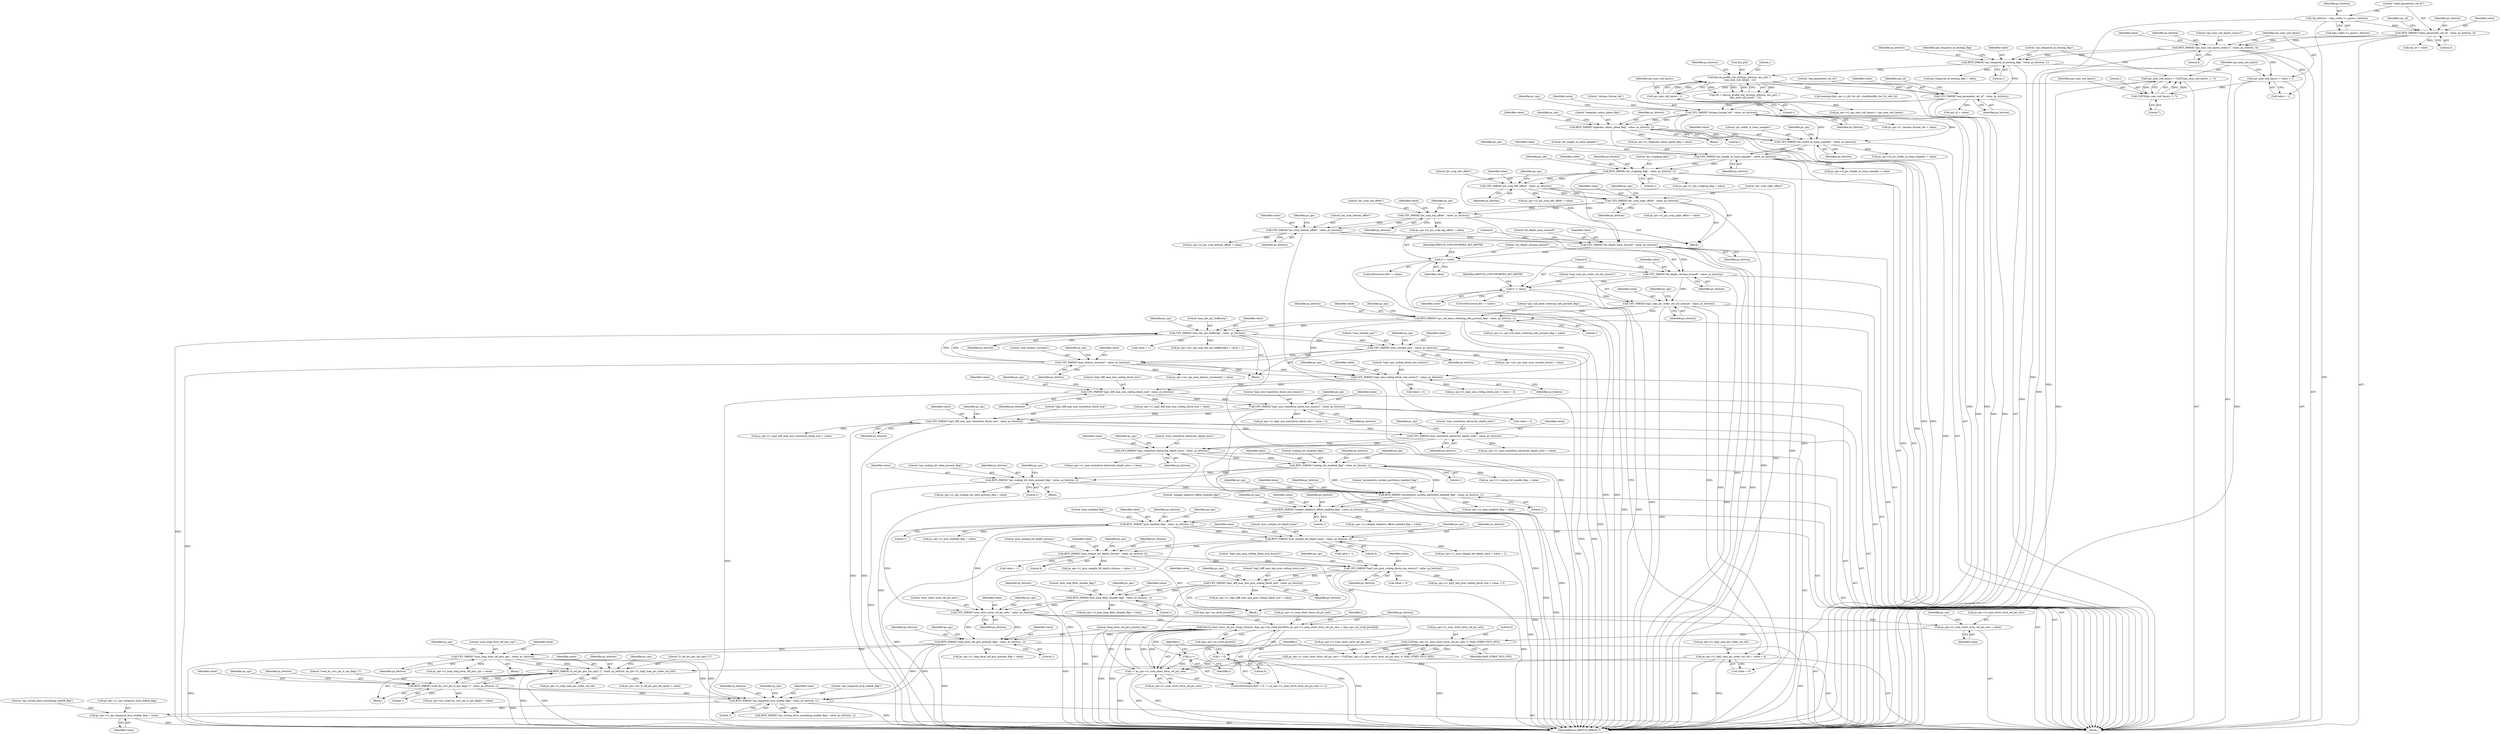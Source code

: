 digraph "0_Android_1ab5ce7e42feccd49e49752e6f58f9097ac5d254@pointer" {
"1000982" [label="(Call,ps_sps->i1_sps_temporal_mvp_enable_flag = value)"];
"1000977" [label="(Call,BITS_PARSE(\"sps_temporal_mvp_enable_flag\", value, ps_bitstrm, 1))"];
"1000930" [label="(Call,UEV_PARSE(\"num_long_term_ref_pics_sps\", value, ps_bitstrm))"];
"1000915" [label="(Call,BITS_PARSE(\"long_term_ref_pics_present_flag\", value, ps_bitstrm, 1))"];
"1000867" [label="(Call,UEV_PARSE(\"num_short_term_ref_pic_sets\", value, ps_bitstrm))"];
"1000857" [label="(Call,BITS_PARSE(\"pcm_loop_filter_disable_flag\", value, ps_bitstrm, 1))"];
"1000848" [label="(Call,UEV_PARSE(\"log2_diff_max_min_pcm_coding_block_size\", value, ps_bitstrm))"];
"1000837" [label="(Call,UEV_PARSE(\"log2_min_pcm_coding_block_size_minus3\", value, ps_bitstrm))"];
"1000825" [label="(Call,BITS_PARSE(\"pcm_sample_bit_depth_chroma\", value, ps_bitstrm, 4))"];
"1000813" [label="(Call,BITS_PARSE(\"pcm_sample_bit_depth_luma\", value, ps_bitstrm, 4))"];
"1000798" [label="(Call,BITS_PARSE(\"pcm_enabled_flag\", value, ps_bitstrm, 1))"];
"1000788" [label="(Call,BITS_PARSE(\"sample_adaptive_offset_enabled_flag\", value, ps_bitstrm, 1))"];
"1000778" [label="(Call,BITS_PARSE(\"asymmetric_motion_partitions_enabled_flag\", value, ps_bitstrm, 1))"];
"1000753" [label="(Call,BITS_PARSE(\"sps_scaling_list_data_present_flag\", value, ps_bitstrm, 1))"];
"1000734" [label="(Call,BITS_PARSE(\"scaling_list_enabled_flag\", value, ps_bitstrm, 1))"];
"1000725" [label="(Call,UEV_PARSE(\"max_transform_hierarchy_depth_intra\", value, ps_bitstrm))"];
"1000716" [label="(Call,UEV_PARSE(\"max_transform_hierarchy_depth_inter\", value, ps_bitstrm))"];
"1000634" [label="(Call,UEV_PARSE(\"log2_diff_max_min_transform_block_size\", value, ps_bitstrm))"];
"1000623" [label="(Call,UEV_PARSE(\"log2_min_transform_block_size_minus2\", value, ps_bitstrm))"];
"1000614" [label="(Call,UEV_PARSE(\"log2_diff_max_min_coding_block_size\", value, ps_bitstrm))"];
"1000603" [label="(Call,UEV_PARSE(\"log2_min_coding_block_size_minus3\", value, ps_bitstrm))"];
"1000511" [label="(Call,BITS_PARSE(\"sps_sub_layer_ordering_info_present_flag\", value, ps_bitstrm, 1))"];
"1000500" [label="(Call,UEV_PARSE(\"log2_max_pic_order_cnt_lsb_minus4\", value, ps_bitstrm))"];
"1000495" [label="(Call,0 != value)"];
"1000490" [label="(Call,UEV_PARSE(\"bit_depth_chroma_minus8\", value, ps_bitstrm))"];
"1000485" [label="(Call,0 != value)"];
"1000480" [label="(Call,UEV_PARSE(\"bit_depth_luma_minus8\", value, ps_bitstrm))"];
"1000449" [label="(Call,UEV_PARSE(\"pic_crop_bottom_offset\", value, ps_bitstrm))"];
"1000440" [label="(Call,UEV_PARSE(\"pic_crop_top_offset\", value, ps_bitstrm))"];
"1000431" [label="(Call,UEV_PARSE(\"pic_crop_right_offset\", value, ps_bitstrm))"];
"1000422" [label="(Call,UEV_PARSE(\"pic_crop_left_offset\", value, ps_bitstrm))"];
"1000407" [label="(Call,BITS_PARSE(\"pic_cropping_flag\", value, ps_bitstrm, 1))"];
"1000313" [label="(Call,UEV_PARSE(\"pic_height_in_luma_samples\", value, ps_bitstrm))"];
"1000304" [label="(Call,UEV_PARSE(\"pic_width_in_luma_samples\", value, ps_bitstrm))"];
"1000287" [label="(Call,BITS_PARSE(\"separate_colour_plane_flag\", value, ps_bitstrm, 1))"];
"1000253" [label="(Call,UEV_PARSE(\"chroma_format_idc\", value, ps_bitstrm))"];
"1000182" [label="(Call,UEV_PARSE(\"seq_parameter_set_id\", value, ps_bitstrm))"];
"1000164" [label="(Call,BITS_PARSE(\"sps_temporal_id_nesting_flag\", value, ps_bitstrm, 1))"];
"1000148" [label="(Call,BITS_PARSE(\"sps_max_sub_layers_minus1\", value, ps_bitstrm, 3))"];
"1000132" [label="(Call,BITS_PARSE(\"video_parameter_set_id\", value, ps_bitstrm, 4))"];
"1000124" [label="(Call,*ps_bitstrm = &ps_codec->s_parse.s_bitstrm)"];
"1000174" [label="(Call,ihevcd_profile_tier_level(ps_bitstrm, &(s_ptl), 1,\n (sps_max_sub_layers - 1)))"];
"1000179" [label="(Call,sps_max_sub_layers - 1)"];
"1000158" [label="(Call,sps_max_sub_layers = CLIP3(sps_max_sub_layers, 1, 7))"];
"1000160" [label="(Call,CLIP3(sps_max_sub_layers, 1, 7))"];
"1000153" [label="(Call,sps_max_sub_layers = value + 1)"];
"1000592" [label="(Call,UEV_PARSE(\"max_latency_increase\", value, ps_bitstrm))"];
"1000566" [label="(Call,UEV_PARSE(\"num_reorder_pics\", value, ps_bitstrm))"];
"1000542" [label="(Call,UEV_PARSE(\"max_dec_pic_buffering\", value, ps_bitstrm))"];
"1000897" [label="(Call,ihevcd_short_term_ref_pic_set(ps_bitstrm, &ps_sps->as_stref_picset[0], ps_sps->i1_num_short_term_ref_pic_sets, i, &ps_sps->as_stref_picset[i]))"];
"1000890" [label="(Call,i < ps_sps->i1_num_short_term_ref_pic_sets)"];
"1000887" [label="(Call,i = 0)"];
"1000895" [label="(Call,i++)"];
"1000876" [label="(Call,ps_sps->i1_num_short_term_ref_pic_sets = CLIP3(ps_sps->i1_num_short_term_ref_pic_sets, 0, MAX_STREF_PICS_SPS))"];
"1000880" [label="(Call,CLIP3(ps_sps->i1_num_short_term_ref_pic_sets, 0, MAX_STREF_PICS_SPS))"];
"1000871" [label="(Call,ps_sps->i1_num_short_term_ref_pic_sets = value)"];
"1000965" [label="(Call,BITS_PARSE(\"used_by_curr_pic_lt_sps_flag[ i ]\", value, ps_bitstrm, 1))"];
"1000951" [label="(Call,BITS_PARSE(\"lt_ref_pic_poc_lsb_sps[ i ]\", value, ps_bitstrm, ps_sps->i1_log2_max_pic_order_cnt_lsb))"];
"1000504" [label="(Call,ps_sps->i1_log2_max_pic_order_cnt_lsb = value + 4)"];
"1000716" [label="(Call,UEV_PARSE(\"max_transform_hierarchy_depth_inter\", value, ps_bitstrm))"];
"1000792" [label="(Literal,1)"];
"1000614" [label="(Call,UEV_PARSE(\"log2_diff_max_min_coding_block_size\", value, ps_bitstrm))"];
"1000609" [label="(Identifier,ps_sps)"];
"1000982" [label="(Call,ps_sps->i1_sps_temporal_mvp_enable_flag = value)"];
"1000135" [label="(Identifier,ps_bitstrm)"];
"1000502" [label="(Identifier,value)"];
"1000449" [label="(Call,UEV_PARSE(\"pic_crop_bottom_offset\", value, ps_bitstrm))"];
"1000453" [label="(Call,ps_sps->i2_pic_crop_bottom_offset = value)"];
"1000259" [label="(Identifier,ps_sps)"];
"1000838" [label="(Literal,\"log2_min_pcm_coding_block_size_minus3\")"];
"1000988" [label="(Literal,\"sps_strong_intra_smoothing_enable_flag\")"];
"1000441" [label="(Literal,\"pic_crop_top_offset\")"];
"1000877" [label="(Call,ps_sps->i1_num_short_term_ref_pic_sets)"];
"1000815" [label="(Identifier,value)"];
"1000158" [label="(Call,sps_max_sub_layers = CLIP3(sps_max_sub_layers, 1, 7))"];
"1000986" [label="(Identifier,value)"];
"1000125" [label="(Identifier,ps_bitstrm)"];
"1000183" [label="(Literal,\"seq_parameter_set_id\")"];
"1000485" [label="(Call,0 != value)"];
"1000443" [label="(Identifier,ps_bitstrm)"];
"1000918" [label="(Identifier,ps_bitstrm)"];
"1000799" [label="(Literal,\"pcm_enabled_flag\")"];
"1000719" [label="(Identifier,ps_bitstrm)"];
"1000451" [label="(Identifier,value)"];
"1000255" [label="(Identifier,value)"];
"1000491" [label="(Literal,\"bit_depth_chroma_minus8\")"];
"1000908" [label="(Identifier,i)"];
"1000617" [label="(Identifier,ps_bitstrm)"];
"1001336" [label="(MethodReturn,IHEVCD_ERROR_T)"];
"1000933" [label="(Identifier,ps_bitstrm)"];
"1000634" [label="(Call,UEV_PARSE(\"log2_diff_max_min_transform_block_size\", value, ps_bitstrm))"];
"1000486" [label="(Literal,0)"];
"1000720" [label="(Call,ps_sps->i1_max_transform_hierarchy_depth_inter = value)"];
"1000423" [label="(Literal,\"pic_crop_left_offset\")"];
"1000170" [label="(Identifier,sps_temporal_id_nesting_flag)"];
"1000875" [label="(Identifier,value)"];
"1000783" [label="(Call,ps_sps->i1_amp_enabled_flag = value)"];
"1000455" [label="(Identifier,ps_sps)"];
"1000905" [label="(Call,ps_sps->i1_num_short_term_ref_pic_sets)"];
"1000889" [label="(Literal,0)"];
"1000514" [label="(Identifier,ps_bitstrm)"];
"1000862" [label="(Call,ps_sps->i1_pcm_loop_filter_disable_flag = value)"];
"1000314" [label="(Literal,\"pic_height_in_luma_samples\")"];
"1000505" [label="(Call,ps_sps->i1_log2_max_pic_order_cnt_lsb)"];
"1000718" [label="(Identifier,value)"];
"1000965" [label="(Call,BITS_PARSE(\"used_by_curr_pic_lt_sps_flag[ i ]\", value, ps_bitstrm, 1))"];
"1000785" [label="(Identifier,ps_sps)"];
"1000860" [label="(Identifier,ps_bitstrm)"];
"1000780" [label="(Identifier,value)"];
"1000319" [label="(Identifier,ps_sps)"];
"1000315" [label="(Identifier,value)"];
"1000615" [label="(Literal,\"log2_diff_max_min_coding_block_size\")"];
"1000605" [label="(Identifier,value)"];
"1000480" [label="(Call,UEV_PARSE(\"bit_depth_luma_minus8\", value, ps_bitstrm))"];
"1000858" [label="(Literal,\"pcm_loop_filter_disable_flag\")"];
"1000603" [label="(Call,UEV_PARSE(\"log2_min_coding_block_size_minus3\", value, ps_bitstrm))"];
"1000756" [label="(Identifier,ps_bitstrm)"];
"1000888" [label="(Identifier,i)"];
"1000722" [label="(Identifier,ps_sps)"];
"1000788" [label="(Call,BITS_PARSE(\"sample_adaptive_offset_enabled_flag\", value, ps_bitstrm, 1))"];
"1000781" [label="(Identifier,ps_bitstrm)"];
"1000871" [label="(Call,ps_sps->i1_num_short_term_ref_pic_sets = value)"];
"1000854" [label="(Identifier,ps_sps)"];
"1000984" [label="(Identifier,ps_sps)"];
"1000172" [label="(Call,ret = ihevcd_profile_tier_level(ps_bitstrm, &(s_ptl), 1,\n (sps_max_sub_layers - 1)))"];
"1000934" [label="(Call,ps_sps->i1_num_long_term_ref_pics_sps = value)"];
"1000504" [label="(Call,ps_sps->i1_log2_max_pic_order_cnt_lsb = value + 4)"];
"1000828" [label="(Identifier,ps_bitstrm)"];
"1000244" [label="(Call,memcpy(&ps_sps->s_ptl, &s_ptl, sizeof(profile_tier_lvl_info_t)))"];
"1000826" [label="(Literal,\"pcm_sample_bit_depth_chroma\")"];
"1000795" [label="(Identifier,ps_sps)"];
"1000822" [label="(Call,value + 1)"];
"1000849" [label="(Literal,\"log2_diff_max_min_pcm_coding_block_size\")"];
"1000625" [label="(Identifier,value)"];
"1000516" [label="(Call,ps_sps->i1_sps_sub_layer_ordering_info_present_flag = value)"];
"1000830" [label="(Call,ps_sps->i1_pcm_sample_bit_depth_chroma = value + 1)"];
"1000289" [label="(Identifier,value)"];
"1000494" [label="(ControlStructure,if(0 != value))"];
"1000931" [label="(Literal,\"num_long_term_ref_pics_sps\")"];
"1000725" [label="(Call,UEV_PARSE(\"max_transform_hierarchy_depth_intra\", value, ps_bitstrm))"];
"1000126" [label="(Call,&ps_codec->s_parse.s_bitstrm)"];
"1000440" [label="(Call,UEV_PARSE(\"pic_crop_top_offset\", value, ps_bitstrm))"];
"1000898" [label="(Identifier,ps_bitstrm)"];
"1000182" [label="(Call,UEV_PARSE(\"seq_parameter_set_id\", value, ps_bitstrm))"];
"1000549" [label="(Identifier,ps_sps)"];
"1000515" [label="(Literal,1)"];
"1000489" [label="(Identifier,IHEVCD_UNSUPPORTED_BIT_DEPTH)"];
"1000961" [label="(Identifier,ps_sps)"];
"1000495" [label="(Call,0 != value)"];
"1000760" [label="(Identifier,ps_sps)"];
"1000184" [label="(Identifier,value)"];
"1000545" [label="(Identifier,ps_bitstrm)"];
"1000624" [label="(Literal,\"log2_min_transform_block_size_minus2\")"];
"1000892" [label="(Call,ps_sps->i1_num_short_term_ref_pic_sets)"];
"1000425" [label="(Identifier,ps_bitstrm)"];
"1000178" [label="(Literal,1)"];
"1000814" [label="(Literal,\"pcm_sample_bit_depth_luma\")"];
"1000629" [label="(Identifier,ps_sps)"];
"1000567" [label="(Literal,\"num_reorder_pics\")"];
"1000437" [label="(Identifier,ps_sps)"];
"1000422" [label="(Call,UEV_PARSE(\"pic_crop_left_offset\", value, ps_bitstrm))"];
"1000317" [label="(Call,ps_sps->i2_pic_height_in_luma_samples = value)"];
"1000872" [label="(Call,ps_sps->i1_num_short_term_ref_pic_sets)"];
"1000920" [label="(Call,ps_sps->i1_long_term_ref_pics_present_flag = value)"];
"1000955" [label="(Call,ps_sps->i1_log2_max_pic_order_cnt_lsb)"];
"1000187" [label="(Identifier,sps_id)"];
"1000636" [label="(Identifier,value)"];
"1000790" [label="(Identifier,value)"];
"1000604" [label="(Literal,\"log2_min_coding_block_size_minus3\")"];
"1000481" [label="(Literal,\"bit_depth_luma_minus8\")"];
"1000497" [label="(Identifier,value)"];
"1000160" [label="(Call,CLIP3(sps_max_sub_layers, 1, 7))"];
"1000868" [label="(Literal,\"num_short_term_ref_pic_sets\")"];
"1000500" [label="(Call,UEV_PARSE(\"log2_max_pic_order_cnt_lsb_minus4\", value, ps_bitstrm))"];
"1000573" [label="(Identifier,ps_sps)"];
"1000167" [label="(Identifier,ps_bitstrm)"];
"1000304" [label="(Call,UEV_PARSE(\"pic_width_in_luma_samples\", value, ps_bitstrm))"];
"1000952" [label="(Literal,\"lt_ref_pic_poc_lsb_sps[ i ]\")"];
"1000483" [label="(Identifier,ps_bitstrm)"];
"1000755" [label="(Identifier,value)"];
"1000133" [label="(Literal,\"video_parameter_set_id\")"];
"1000802" [label="(Literal,1)"];
"1000738" [label="(Literal,1)"];
"1000791" [label="(Identifier,ps_bitstrm)"];
"1000618" [label="(Call,ps_sps->i1_log2_diff_max_min_coding_block_size = value)"];
"1000154" [label="(Identifier,sps_max_sub_layers)"];
"1000424" [label="(Identifier,value)"];
"1000917" [label="(Identifier,value)"];
"1000155" [label="(Call,value + 1)"];
"1000627" [label="(Call,ps_sps->i1_log2_min_transform_block_size = value + 2)"];
"1000637" [label="(Identifier,ps_bitstrm)"];
"1000552" [label="(Call,value + 1)"];
"1000508" [label="(Call,value + 4)"];
"1000407" [label="(Call,BITS_PARSE(\"pic_cropping_flag\", value, ps_bitstrm, 1))"];
"1000442" [label="(Identifier,value)"];
"1000152" [label="(Literal,3)"];
"1000969" [label="(Literal,1)"];
"1000827" [label="(Identifier,value)"];
"1000899" [label="(Call,&ps_sps->as_stref_picset[0])"];
"1000543" [label="(Literal,\"max_dec_pic_buffering\")"];
"1000736" [label="(Identifier,value)"];
"1000169" [label="(Call,sps_temporal_id_nesting_flag = value)"];
"1000134" [label="(Identifier,value)"];
"1000803" [label="(Call,ps_sps->i1_pcm_enabled_flag = value)"];
"1000175" [label="(Identifier,ps_bitstrm)"];
"1000569" [label="(Identifier,ps_bitstrm)"];
"1000411" [label="(Literal,1)"];
"1000929" [label="(Block,)"];
"1000544" [label="(Identifier,value)"];
"1000186" [label="(Call,sps_id = value)"];
"1000499" [label="(Identifier,IHEVCD_UNSUPPORTED_BIT_DEPTH)"];
"1000958" [label="(Call,ps_sps->ai1_lt_ref_pic_poc_lsb_sps[i] = value)"];
"1000484" [label="(ControlStructure,if(0 != value))"];
"1000163" [label="(Literal,7)"];
"1000896" [label="(Identifier,i)"];
"1000487" [label="(Identifier,value)"];
"1000542" [label="(Call,UEV_PARSE(\"max_dec_pic_buffering\", value, ps_bitstrm))"];
"1000593" [label="(Literal,\"max_latency_increase\")"];
"1000753" [label="(Call,BITS_PARSE(\"sps_scaling_list_data_present_flag\", value, ps_bitstrm, 1))"];
"1000229" [label="(Call,ps_sps->i1_sps_max_sub_layers = sps_max_sub_layers)"];
"1000861" [label="(Literal,1)"];
"1000165" [label="(Literal,\"sps_temporal_id_nesting_flag\")"];
"1000885" [label="(Identifier,MAX_STREF_PICS_SPS)"];
"1000845" [label="(Call,value + 3)"];
"1000150" [label="(Identifier,value)"];
"1000414" [label="(Identifier,ps_sps)"];
"1000887" [label="(Call,i = 0)"];
"1000181" [label="(Literal,1)"];
"1000434" [label="(Identifier,ps_bitstrm)"];
"1000876" [label="(Call,ps_sps->i1_num_short_term_ref_pic_sets = CLIP3(ps_sps->i1_num_short_term_ref_pic_sets, 0, MAX_STREF_PICS_SPS))"];
"1000596" [label="(Call,ps_sps->ai1_sps_max_latency_increase[i] = value)"];
"1000782" [label="(Literal,1)"];
"1000758" [label="(Call,ps_sps->i1_sps_scaling_list_data_present_flag = value)"];
"1000506" [label="(Identifier,ps_sps)"];
"1000895" [label="(Call,i++)"];
"1000313" [label="(Call,UEV_PARSE(\"pic_height_in_luma_samples\", value, ps_bitstrm))"];
"1000306" [label="(Identifier,value)"];
"1000421" [label="(Block,)"];
"1000867" [label="(Call,UEV_PARSE(\"num_short_term_ref_pic_sets\", value, ps_bitstrm))"];
"1000798" [label="(Call,BITS_PARSE(\"pcm_enabled_flag\", value, ps_bitstrm, 1))"];
"1000800" [label="(Identifier,value)"];
"1000159" [label="(Identifier,sps_max_sub_layers)"];
"1000161" [label="(Identifier,sps_max_sub_layers)"];
"1000843" [label="(Identifier,ps_sps)"];
"1000717" [label="(Literal,\"max_transform_hierarchy_depth_inter\")"];
"1000817" [label="(Literal,4)"];
"1000801" [label="(Identifier,ps_bitstrm)"];
"1000886" [label="(ControlStructure,for(i = 0; i < ps_sps->i1_num_short_term_ref_pic_sets; i++))"];
"1000748" [label="(Block,)"];
"1000493" [label="(Identifier,ps_bitstrm)"];
"1000735" [label="(Literal,\"scaling_list_enabled_flag\")"];
"1000611" [label="(Call,value + 3)"];
"1000432" [label="(Literal,\"pic_crop_right_offset\")"];
"1000292" [label="(Call,ps_sps->i1_separate_colour_plane_flag = value)"];
"1000294" [label="(Identifier,ps_sps)"];
"1000166" [label="(Identifier,value)"];
"1000518" [label="(Identifier,ps_sps)"];
"1000174" [label="(Call,ihevcd_profile_tier_level(ps_bitstrm, &(s_ptl), 1,\n (sps_max_sub_layers - 1)))"];
"1000153" [label="(Call,sps_max_sub_layers = value + 1)"];
"1000930" [label="(Call,UEV_PARSE(\"num_long_term_ref_pics_sps\", value, ps_bitstrm))"];
"1000870" [label="(Identifier,ps_bitstrm)"];
"1000820" [label="(Identifier,ps_sps)"];
"1000864" [label="(Identifier,ps_sps)"];
"1000501" [label="(Literal,\"log2_max_pic_order_cnt_lsb_minus4\")"];
"1000180" [label="(Identifier,sps_max_sub_layers)"];
"1000185" [label="(Identifier,ps_bitstrm)"];
"1000426" [label="(Call,ps_sps->i2_pic_crop_left_offset = value)"];
"1000616" [label="(Identifier,value)"];
"1000620" [label="(Identifier,ps_sps)"];
"1000287" [label="(Call,BITS_PARSE(\"separate_colour_plane_flag\", value, ps_bitstrm, 1))"];
"1000137" [label="(Call,vps_id = value)"];
"1000431" [label="(Call,UEV_PARSE(\"pic_crop_right_offset\", value, ps_bitstrm))"];
"1000162" [label="(Literal,1)"];
"1000503" [label="(Identifier,ps_bitstrm)"];
"1000793" [label="(Call,ps_sps->i1_sample_adaptive_offset_enabled_flag = value)"];
"1000813" [label="(Call,BITS_PARSE(\"pcm_sample_bit_depth_luma\", value, ps_bitstrm, 4))"];
"1000987" [label="(Call,BITS_PARSE(\"sps_strong_intra_smoothing_enable_flag\", value, ps_bitstrm, 1))"];
"1000729" [label="(Call,ps_sps->i1_max_transform_hierarchy_depth_intra = value)"];
"1000541" [label="(Block,)"];
"1000919" [label="(Literal,1)"];
"1000450" [label="(Literal,\"pic_crop_bottom_offset\")"];
"1000179" [label="(Call,sps_max_sub_layers - 1)"];
"1000446" [label="(Identifier,ps_sps)"];
"1000778" [label="(Call,BITS_PARSE(\"asymmetric_motion_partitions_enabled_flag\", value, ps_bitstrm, 1))"];
"1000435" [label="(Call,ps_sps->i2_pic_crop_right_offset = value)"];
"1000805" [label="(Identifier,ps_sps)"];
"1000305" [label="(Literal,\"pic_width_in_luma_samples\")"];
"1000138" [label="(Identifier,vps_id)"];
"1000950" [label="(Block,)"];
"1000779" [label="(Literal,\"asymmetric_motion_partitions_enabled_flag\")"];
"1000757" [label="(Literal,1)"];
"1000492" [label="(Identifier,value)"];
"1000880" [label="(Call,CLIP3(ps_sps->i1_num_short_term_ref_pic_sets, 0, MAX_STREF_PICS_SPS))"];
"1000640" [label="(Identifier,ps_sps)"];
"1000789" [label="(Literal,\"sample_adaptive_offset_enabled_flag\")"];
"1000859" [label="(Identifier,value)"];
"1000490" [label="(Call,UEV_PARSE(\"bit_depth_chroma_minus8\", value, ps_bitstrm))"];
"1000176" [label="(Call,&(s_ptl))"];
"1000837" [label="(Call,UEV_PARSE(\"log2_min_pcm_coding_block_size_minus3\", value, ps_bitstrm))"];
"1000812" [label="(Block,)"];
"1000409" [label="(Identifier,value)"];
"1000891" [label="(Identifier,i)"];
"1000979" [label="(Identifier,value)"];
"1000151" [label="(Identifier,ps_bitstrm)"];
"1000829" [label="(Literal,4)"];
"1000754" [label="(Literal,\"sps_scaling_list_data_present_flag\")"];
"1000848" [label="(Call,UEV_PARSE(\"log2_diff_max_min_pcm_coding_block_size\", value, ps_bitstrm))"];
"1000254" [label="(Literal,\"chroma_format_idc\")"];
"1000568" [label="(Identifier,value)"];
"1000310" [label="(Identifier,ps_sps)"];
"1000839" [label="(Identifier,value)"];
"1000966" [label="(Literal,\"used_by_curr_pic_lt_sps_flag[ i ]\")"];
"1000970" [label="(Call,ps_sps->ai1_used_by_curr_pic_lt_sps_flag[i] = value)"];
"1000916" [label="(Literal,\"long_term_ref_pics_present_flag\")"];
"1000953" [label="(Identifier,value)"];
"1000599" [label="(Identifier,ps_sps)"];
"1000978" [label="(Literal,\"sps_temporal_mvp_enable_flag\")"];
"1000149" [label="(Literal,\"sps_max_sub_layers_minus1\")"];
"1000728" [label="(Identifier,ps_bitstrm)"];
"1000496" [label="(Literal,0)"];
"1000890" [label="(Call,i < ps_sps->i1_num_short_term_ref_pic_sets)"];
"1000834" [label="(Call,value + 1)"];
"1000818" [label="(Call,ps_sps->i1_pcm_sample_bit_depth_luma = value + 1)"];
"1000253" [label="(Call,UEV_PARSE(\"chroma_format_idc\", value, ps_bitstrm))"];
"1000546" [label="(Call,ps_sps->ai1_sps_max_dec_pic_buffering[i] = value + 1)"];
"1000626" [label="(Identifier,ps_bitstrm)"];
"1000132" [label="(Call,BITS_PARSE(\"video_parameter_set_id\", value, ps_bitstrm, 4))"];
"1000286" [label="(Block,)"];
"1000983" [label="(Call,ps_sps->i1_sps_temporal_mvp_enable_flag)"];
"1000981" [label="(Literal,1)"];
"1000884" [label="(Literal,0)"];
"1000825" [label="(Call,BITS_PARSE(\"pcm_sample_bit_depth_chroma\", value, ps_bitstrm, 4))"];
"1000841" [label="(Call,ps_sps->i1_log2_min_pcm_coding_block_size = value + 3)"];
"1000428" [label="(Identifier,ps_sps)"];
"1000881" [label="(Call,ps_sps->i1_num_short_term_ref_pic_sets)"];
"1000869" [label="(Identifier,value)"];
"1000977" [label="(Call,BITS_PARSE(\"sps_temporal_mvp_enable_flag\", value, ps_bitstrm, 1))"];
"1000737" [label="(Identifier,ps_bitstrm)"];
"1000595" [label="(Identifier,ps_bitstrm)"];
"1000592" [label="(Call,UEV_PARSE(\"max_latency_increase\", value, ps_bitstrm))"];
"1000410" [label="(Identifier,ps_bitstrm)"];
"1000873" [label="(Identifier,ps_sps)"];
"1000512" [label="(Literal,\"sps_sub_layer_ordering_info_present_flag\")"];
"1000850" [label="(Identifier,value)"];
"1000832" [label="(Identifier,ps_sps)"];
"1000511" [label="(Call,BITS_PARSE(\"sps_sub_layer_ordering_info_present_flag\", value, ps_bitstrm, 1))"];
"1000727" [label="(Identifier,value)"];
"1000635" [label="(Literal,\"log2_diff_max_min_transform_block_size\")"];
"1000631" [label="(Call,value + 2)"];
"1000168" [label="(Literal,1)"];
"1000288" [label="(Literal,\"separate_colour_plane_flag\")"];
"1000967" [label="(Identifier,value)"];
"1000291" [label="(Literal,1)"];
"1000851" [label="(Identifier,ps_bitstrm)"];
"1000638" [label="(Call,ps_sps->i1_log2_diff_max_min_transform_block_size = value)"];
"1000897" [label="(Call,ihevcd_short_term_ref_pic_set(ps_bitstrm, &ps_sps->as_stref_picset[0], ps_sps->i1_num_short_term_ref_pic_sets, i, &ps_sps->as_stref_picset[i]))"];
"1000932" [label="(Identifier,value)"];
"1000936" [label="(Identifier,ps_sps)"];
"1000857" [label="(Call,BITS_PARSE(\"pcm_loop_filter_disable_flag\", value, ps_bitstrm, 1))"];
"1000607" [label="(Call,ps_sps->i1_log2_min_coding_block_size = value + 3)"];
"1000954" [label="(Identifier,ps_bitstrm)"];
"1000136" [label="(Literal,4)"];
"1000973" [label="(Identifier,ps_sps)"];
"1000433" [label="(Identifier,value)"];
"1000570" [label="(Call,ps_sps->ai1_sps_max_num_reorder_pics[i] = value)"];
"1000968" [label="(Identifier,ps_bitstrm)"];
"1000951" [label="(Call,BITS_PARSE(\"lt_ref_pic_poc_lsb_sps[ i ]\", value, ps_bitstrm, ps_sps->i1_log2_max_pic_order_cnt_lsb))"];
"1000739" [label="(Call,ps_sps->i1_scaling_list_enable_flag = value)"];
"1000594" [label="(Identifier,value)"];
"1000734" [label="(Call,BITS_PARSE(\"scaling_list_enabled_flag\", value, ps_bitstrm, 1))"];
"1000164" [label="(Call,BITS_PARSE(\"sps_temporal_id_nesting_flag\", value, ps_bitstrm, 1))"];
"1000444" [label="(Call,ps_sps->i2_pic_crop_top_offset = value)"];
"1000731" [label="(Identifier,ps_sps)"];
"1000412" [label="(Call,ps_sps->i1_pic_cropping_flag = value)"];
"1000840" [label="(Identifier,ps_bitstrm)"];
"1000408" [label="(Literal,\"pic_cropping_flag\")"];
"1000316" [label="(Identifier,ps_bitstrm)"];
"1000124" [label="(Call,*ps_bitstrm = &ps_codec->s_parse.s_bitstrm)"];
"1000513" [label="(Identifier,value)"];
"1000290" [label="(Identifier,ps_bitstrm)"];
"1000816" [label="(Identifier,ps_bitstrm)"];
"1000852" [label="(Call,ps_sps->i1_log2_diff_max_min_pcm_coding_block_size = value)"];
"1000482" [label="(Identifier,value)"];
"1000256" [label="(Identifier,ps_bitstrm)"];
"1000566" [label="(Call,UEV_PARSE(\"num_reorder_pics\", value, ps_bitstrm))"];
"1000980" [label="(Identifier,ps_bitstrm)"];
"1000915" [label="(Call,BITS_PARSE(\"long_term_ref_pics_present_flag\", value, ps_bitstrm, 1))"];
"1000606" [label="(Identifier,ps_bitstrm)"];
"1000741" [label="(Identifier,ps_sps)"];
"1000257" [label="(Call,ps_sps->i1_chroma_format_idc = value)"];
"1000452" [label="(Identifier,ps_bitstrm)"];
"1000148" [label="(Call,BITS_PARSE(\"sps_max_sub_layers_minus1\", value, ps_bitstrm, 3))"];
"1000623" [label="(Call,UEV_PARSE(\"log2_min_transform_block_size_minus2\", value, ps_bitstrm))"];
"1000307" [label="(Identifier,ps_bitstrm)"];
"1000909" [label="(Call,&ps_sps->as_stref_picset[i])"];
"1000922" [label="(Identifier,ps_sps)"];
"1000308" [label="(Call,ps_sps->i2_pic_width_in_luma_samples = value)"];
"1000108" [label="(Block,)"];
"1000878" [label="(Identifier,ps_sps)"];
"1000726" [label="(Literal,\"max_transform_hierarchy_depth_intra\")"];
"1000982" -> "1000108"  [label="AST: "];
"1000982" -> "1000986"  [label="CFG: "];
"1000983" -> "1000982"  [label="AST: "];
"1000986" -> "1000982"  [label="AST: "];
"1000988" -> "1000982"  [label="CFG: "];
"1000982" -> "1001336"  [label="DDG: "];
"1000977" -> "1000982"  [label="DDG: "];
"1000977" -> "1000108"  [label="AST: "];
"1000977" -> "1000981"  [label="CFG: "];
"1000978" -> "1000977"  [label="AST: "];
"1000979" -> "1000977"  [label="AST: "];
"1000980" -> "1000977"  [label="AST: "];
"1000981" -> "1000977"  [label="AST: "];
"1000984" -> "1000977"  [label="CFG: "];
"1000977" -> "1001336"  [label="DDG: "];
"1000930" -> "1000977"  [label="DDG: "];
"1000930" -> "1000977"  [label="DDG: "];
"1000965" -> "1000977"  [label="DDG: "];
"1000965" -> "1000977"  [label="DDG: "];
"1000915" -> "1000977"  [label="DDG: "];
"1000915" -> "1000977"  [label="DDG: "];
"1000977" -> "1000987"  [label="DDG: "];
"1000977" -> "1000987"  [label="DDG: "];
"1000930" -> "1000929"  [label="AST: "];
"1000930" -> "1000933"  [label="CFG: "];
"1000931" -> "1000930"  [label="AST: "];
"1000932" -> "1000930"  [label="AST: "];
"1000933" -> "1000930"  [label="AST: "];
"1000936" -> "1000930"  [label="CFG: "];
"1000930" -> "1001336"  [label="DDG: "];
"1000915" -> "1000930"  [label="DDG: "];
"1000915" -> "1000930"  [label="DDG: "];
"1000930" -> "1000934"  [label="DDG: "];
"1000930" -> "1000951"  [label="DDG: "];
"1000930" -> "1000951"  [label="DDG: "];
"1000915" -> "1000108"  [label="AST: "];
"1000915" -> "1000919"  [label="CFG: "];
"1000916" -> "1000915"  [label="AST: "];
"1000917" -> "1000915"  [label="AST: "];
"1000918" -> "1000915"  [label="AST: "];
"1000919" -> "1000915"  [label="AST: "];
"1000922" -> "1000915"  [label="CFG: "];
"1000915" -> "1001336"  [label="DDG: "];
"1000867" -> "1000915"  [label="DDG: "];
"1000867" -> "1000915"  [label="DDG: "];
"1000897" -> "1000915"  [label="DDG: "];
"1000915" -> "1000920"  [label="DDG: "];
"1000867" -> "1000108"  [label="AST: "];
"1000867" -> "1000870"  [label="CFG: "];
"1000868" -> "1000867"  [label="AST: "];
"1000869" -> "1000867"  [label="AST: "];
"1000870" -> "1000867"  [label="AST: "];
"1000873" -> "1000867"  [label="CFG: "];
"1000867" -> "1001336"  [label="DDG: "];
"1000857" -> "1000867"  [label="DDG: "];
"1000857" -> "1000867"  [label="DDG: "];
"1000798" -> "1000867"  [label="DDG: "];
"1000798" -> "1000867"  [label="DDG: "];
"1000867" -> "1000871"  [label="DDG: "];
"1000867" -> "1000897"  [label="DDG: "];
"1000857" -> "1000812"  [label="AST: "];
"1000857" -> "1000861"  [label="CFG: "];
"1000858" -> "1000857"  [label="AST: "];
"1000859" -> "1000857"  [label="AST: "];
"1000860" -> "1000857"  [label="AST: "];
"1000861" -> "1000857"  [label="AST: "];
"1000864" -> "1000857"  [label="CFG: "];
"1000857" -> "1001336"  [label="DDG: "];
"1000848" -> "1000857"  [label="DDG: "];
"1000848" -> "1000857"  [label="DDG: "];
"1000857" -> "1000862"  [label="DDG: "];
"1000848" -> "1000812"  [label="AST: "];
"1000848" -> "1000851"  [label="CFG: "];
"1000849" -> "1000848"  [label="AST: "];
"1000850" -> "1000848"  [label="AST: "];
"1000851" -> "1000848"  [label="AST: "];
"1000854" -> "1000848"  [label="CFG: "];
"1000848" -> "1001336"  [label="DDG: "];
"1000837" -> "1000848"  [label="DDG: "];
"1000837" -> "1000848"  [label="DDG: "];
"1000848" -> "1000852"  [label="DDG: "];
"1000837" -> "1000812"  [label="AST: "];
"1000837" -> "1000840"  [label="CFG: "];
"1000838" -> "1000837"  [label="AST: "];
"1000839" -> "1000837"  [label="AST: "];
"1000840" -> "1000837"  [label="AST: "];
"1000843" -> "1000837"  [label="CFG: "];
"1000837" -> "1001336"  [label="DDG: "];
"1000825" -> "1000837"  [label="DDG: "];
"1000825" -> "1000837"  [label="DDG: "];
"1000837" -> "1000841"  [label="DDG: "];
"1000837" -> "1000845"  [label="DDG: "];
"1000825" -> "1000812"  [label="AST: "];
"1000825" -> "1000829"  [label="CFG: "];
"1000826" -> "1000825"  [label="AST: "];
"1000827" -> "1000825"  [label="AST: "];
"1000828" -> "1000825"  [label="AST: "];
"1000829" -> "1000825"  [label="AST: "];
"1000832" -> "1000825"  [label="CFG: "];
"1000825" -> "1001336"  [label="DDG: "];
"1000813" -> "1000825"  [label="DDG: "];
"1000813" -> "1000825"  [label="DDG: "];
"1000825" -> "1000830"  [label="DDG: "];
"1000825" -> "1000834"  [label="DDG: "];
"1000813" -> "1000812"  [label="AST: "];
"1000813" -> "1000817"  [label="CFG: "];
"1000814" -> "1000813"  [label="AST: "];
"1000815" -> "1000813"  [label="AST: "];
"1000816" -> "1000813"  [label="AST: "];
"1000817" -> "1000813"  [label="AST: "];
"1000820" -> "1000813"  [label="CFG: "];
"1000813" -> "1001336"  [label="DDG: "];
"1000798" -> "1000813"  [label="DDG: "];
"1000798" -> "1000813"  [label="DDG: "];
"1000813" -> "1000818"  [label="DDG: "];
"1000813" -> "1000822"  [label="DDG: "];
"1000798" -> "1000108"  [label="AST: "];
"1000798" -> "1000802"  [label="CFG: "];
"1000799" -> "1000798"  [label="AST: "];
"1000800" -> "1000798"  [label="AST: "];
"1000801" -> "1000798"  [label="AST: "];
"1000802" -> "1000798"  [label="AST: "];
"1000805" -> "1000798"  [label="CFG: "];
"1000798" -> "1001336"  [label="DDG: "];
"1000788" -> "1000798"  [label="DDG: "];
"1000788" -> "1000798"  [label="DDG: "];
"1000798" -> "1000803"  [label="DDG: "];
"1000788" -> "1000108"  [label="AST: "];
"1000788" -> "1000792"  [label="CFG: "];
"1000789" -> "1000788"  [label="AST: "];
"1000790" -> "1000788"  [label="AST: "];
"1000791" -> "1000788"  [label="AST: "];
"1000792" -> "1000788"  [label="AST: "];
"1000795" -> "1000788"  [label="CFG: "];
"1000788" -> "1001336"  [label="DDG: "];
"1000778" -> "1000788"  [label="DDG: "];
"1000778" -> "1000788"  [label="DDG: "];
"1000788" -> "1000793"  [label="DDG: "];
"1000778" -> "1000108"  [label="AST: "];
"1000778" -> "1000782"  [label="CFG: "];
"1000779" -> "1000778"  [label="AST: "];
"1000780" -> "1000778"  [label="AST: "];
"1000781" -> "1000778"  [label="AST: "];
"1000782" -> "1000778"  [label="AST: "];
"1000785" -> "1000778"  [label="CFG: "];
"1000778" -> "1001336"  [label="DDG: "];
"1000753" -> "1000778"  [label="DDG: "];
"1000753" -> "1000778"  [label="DDG: "];
"1000734" -> "1000778"  [label="DDG: "];
"1000734" -> "1000778"  [label="DDG: "];
"1000778" -> "1000783"  [label="DDG: "];
"1000753" -> "1000748"  [label="AST: "];
"1000753" -> "1000757"  [label="CFG: "];
"1000754" -> "1000753"  [label="AST: "];
"1000755" -> "1000753"  [label="AST: "];
"1000756" -> "1000753"  [label="AST: "];
"1000757" -> "1000753"  [label="AST: "];
"1000760" -> "1000753"  [label="CFG: "];
"1000753" -> "1001336"  [label="DDG: "];
"1000734" -> "1000753"  [label="DDG: "];
"1000734" -> "1000753"  [label="DDG: "];
"1000753" -> "1000758"  [label="DDG: "];
"1000734" -> "1000108"  [label="AST: "];
"1000734" -> "1000738"  [label="CFG: "];
"1000735" -> "1000734"  [label="AST: "];
"1000736" -> "1000734"  [label="AST: "];
"1000737" -> "1000734"  [label="AST: "];
"1000738" -> "1000734"  [label="AST: "];
"1000741" -> "1000734"  [label="CFG: "];
"1000734" -> "1001336"  [label="DDG: "];
"1000725" -> "1000734"  [label="DDG: "];
"1000725" -> "1000734"  [label="DDG: "];
"1000734" -> "1000739"  [label="DDG: "];
"1000725" -> "1000108"  [label="AST: "];
"1000725" -> "1000728"  [label="CFG: "];
"1000726" -> "1000725"  [label="AST: "];
"1000727" -> "1000725"  [label="AST: "];
"1000728" -> "1000725"  [label="AST: "];
"1000731" -> "1000725"  [label="CFG: "];
"1000725" -> "1001336"  [label="DDG: "];
"1000716" -> "1000725"  [label="DDG: "];
"1000716" -> "1000725"  [label="DDG: "];
"1000725" -> "1000729"  [label="DDG: "];
"1000716" -> "1000108"  [label="AST: "];
"1000716" -> "1000719"  [label="CFG: "];
"1000717" -> "1000716"  [label="AST: "];
"1000718" -> "1000716"  [label="AST: "];
"1000719" -> "1000716"  [label="AST: "];
"1000722" -> "1000716"  [label="CFG: "];
"1000716" -> "1001336"  [label="DDG: "];
"1000634" -> "1000716"  [label="DDG: "];
"1000634" -> "1000716"  [label="DDG: "];
"1000716" -> "1000720"  [label="DDG: "];
"1000634" -> "1000108"  [label="AST: "];
"1000634" -> "1000637"  [label="CFG: "];
"1000635" -> "1000634"  [label="AST: "];
"1000636" -> "1000634"  [label="AST: "];
"1000637" -> "1000634"  [label="AST: "];
"1000640" -> "1000634"  [label="CFG: "];
"1000634" -> "1001336"  [label="DDG: "];
"1000634" -> "1001336"  [label="DDG: "];
"1000623" -> "1000634"  [label="DDG: "];
"1000623" -> "1000634"  [label="DDG: "];
"1000634" -> "1000638"  [label="DDG: "];
"1000623" -> "1000108"  [label="AST: "];
"1000623" -> "1000626"  [label="CFG: "];
"1000624" -> "1000623"  [label="AST: "];
"1000625" -> "1000623"  [label="AST: "];
"1000626" -> "1000623"  [label="AST: "];
"1000629" -> "1000623"  [label="CFG: "];
"1000623" -> "1001336"  [label="DDG: "];
"1000614" -> "1000623"  [label="DDG: "];
"1000614" -> "1000623"  [label="DDG: "];
"1000623" -> "1000627"  [label="DDG: "];
"1000623" -> "1000631"  [label="DDG: "];
"1000614" -> "1000108"  [label="AST: "];
"1000614" -> "1000617"  [label="CFG: "];
"1000615" -> "1000614"  [label="AST: "];
"1000616" -> "1000614"  [label="AST: "];
"1000617" -> "1000614"  [label="AST: "];
"1000620" -> "1000614"  [label="CFG: "];
"1000614" -> "1001336"  [label="DDG: "];
"1000603" -> "1000614"  [label="DDG: "];
"1000603" -> "1000614"  [label="DDG: "];
"1000614" -> "1000618"  [label="DDG: "];
"1000603" -> "1000108"  [label="AST: "];
"1000603" -> "1000606"  [label="CFG: "];
"1000604" -> "1000603"  [label="AST: "];
"1000605" -> "1000603"  [label="AST: "];
"1000606" -> "1000603"  [label="AST: "];
"1000609" -> "1000603"  [label="CFG: "];
"1000603" -> "1001336"  [label="DDG: "];
"1000511" -> "1000603"  [label="DDG: "];
"1000511" -> "1000603"  [label="DDG: "];
"1000592" -> "1000603"  [label="DDG: "];
"1000592" -> "1000603"  [label="DDG: "];
"1000603" -> "1000607"  [label="DDG: "];
"1000603" -> "1000611"  [label="DDG: "];
"1000511" -> "1000108"  [label="AST: "];
"1000511" -> "1000515"  [label="CFG: "];
"1000512" -> "1000511"  [label="AST: "];
"1000513" -> "1000511"  [label="AST: "];
"1000514" -> "1000511"  [label="AST: "];
"1000515" -> "1000511"  [label="AST: "];
"1000518" -> "1000511"  [label="CFG: "];
"1000511" -> "1001336"  [label="DDG: "];
"1000500" -> "1000511"  [label="DDG: "];
"1000500" -> "1000511"  [label="DDG: "];
"1000511" -> "1000516"  [label="DDG: "];
"1000511" -> "1000542"  [label="DDG: "];
"1000511" -> "1000542"  [label="DDG: "];
"1000500" -> "1000108"  [label="AST: "];
"1000500" -> "1000503"  [label="CFG: "];
"1000501" -> "1000500"  [label="AST: "];
"1000502" -> "1000500"  [label="AST: "];
"1000503" -> "1000500"  [label="AST: "];
"1000506" -> "1000500"  [label="CFG: "];
"1000500" -> "1001336"  [label="DDG: "];
"1000495" -> "1000500"  [label="DDG: "];
"1000490" -> "1000500"  [label="DDG: "];
"1000500" -> "1000504"  [label="DDG: "];
"1000500" -> "1000508"  [label="DDG: "];
"1000495" -> "1000494"  [label="AST: "];
"1000495" -> "1000497"  [label="CFG: "];
"1000496" -> "1000495"  [label="AST: "];
"1000497" -> "1000495"  [label="AST: "];
"1000499" -> "1000495"  [label="CFG: "];
"1000501" -> "1000495"  [label="CFG: "];
"1000495" -> "1001336"  [label="DDG: "];
"1000495" -> "1001336"  [label="DDG: "];
"1000490" -> "1000495"  [label="DDG: "];
"1000490" -> "1000108"  [label="AST: "];
"1000490" -> "1000493"  [label="CFG: "];
"1000491" -> "1000490"  [label="AST: "];
"1000492" -> "1000490"  [label="AST: "];
"1000493" -> "1000490"  [label="AST: "];
"1000496" -> "1000490"  [label="CFG: "];
"1000490" -> "1001336"  [label="DDG: "];
"1000490" -> "1001336"  [label="DDG: "];
"1000485" -> "1000490"  [label="DDG: "];
"1000480" -> "1000490"  [label="DDG: "];
"1000485" -> "1000484"  [label="AST: "];
"1000485" -> "1000487"  [label="CFG: "];
"1000486" -> "1000485"  [label="AST: "];
"1000487" -> "1000485"  [label="AST: "];
"1000489" -> "1000485"  [label="CFG: "];
"1000491" -> "1000485"  [label="CFG: "];
"1000485" -> "1001336"  [label="DDG: "];
"1000485" -> "1001336"  [label="DDG: "];
"1000480" -> "1000485"  [label="DDG: "];
"1000480" -> "1000108"  [label="AST: "];
"1000480" -> "1000483"  [label="CFG: "];
"1000481" -> "1000480"  [label="AST: "];
"1000482" -> "1000480"  [label="AST: "];
"1000483" -> "1000480"  [label="AST: "];
"1000486" -> "1000480"  [label="CFG: "];
"1000480" -> "1001336"  [label="DDG: "];
"1000480" -> "1001336"  [label="DDG: "];
"1000449" -> "1000480"  [label="DDG: "];
"1000449" -> "1000480"  [label="DDG: "];
"1000407" -> "1000480"  [label="DDG: "];
"1000407" -> "1000480"  [label="DDG: "];
"1000449" -> "1000421"  [label="AST: "];
"1000449" -> "1000452"  [label="CFG: "];
"1000450" -> "1000449"  [label="AST: "];
"1000451" -> "1000449"  [label="AST: "];
"1000452" -> "1000449"  [label="AST: "];
"1000455" -> "1000449"  [label="CFG: "];
"1000449" -> "1001336"  [label="DDG: "];
"1000440" -> "1000449"  [label="DDG: "];
"1000440" -> "1000449"  [label="DDG: "];
"1000449" -> "1000453"  [label="DDG: "];
"1000440" -> "1000421"  [label="AST: "];
"1000440" -> "1000443"  [label="CFG: "];
"1000441" -> "1000440"  [label="AST: "];
"1000442" -> "1000440"  [label="AST: "];
"1000443" -> "1000440"  [label="AST: "];
"1000446" -> "1000440"  [label="CFG: "];
"1000440" -> "1001336"  [label="DDG: "];
"1000431" -> "1000440"  [label="DDG: "];
"1000431" -> "1000440"  [label="DDG: "];
"1000440" -> "1000444"  [label="DDG: "];
"1000431" -> "1000421"  [label="AST: "];
"1000431" -> "1000434"  [label="CFG: "];
"1000432" -> "1000431"  [label="AST: "];
"1000433" -> "1000431"  [label="AST: "];
"1000434" -> "1000431"  [label="AST: "];
"1000437" -> "1000431"  [label="CFG: "];
"1000431" -> "1001336"  [label="DDG: "];
"1000422" -> "1000431"  [label="DDG: "];
"1000422" -> "1000431"  [label="DDG: "];
"1000431" -> "1000435"  [label="DDG: "];
"1000422" -> "1000421"  [label="AST: "];
"1000422" -> "1000425"  [label="CFG: "];
"1000423" -> "1000422"  [label="AST: "];
"1000424" -> "1000422"  [label="AST: "];
"1000425" -> "1000422"  [label="AST: "];
"1000428" -> "1000422"  [label="CFG: "];
"1000422" -> "1001336"  [label="DDG: "];
"1000407" -> "1000422"  [label="DDG: "];
"1000407" -> "1000422"  [label="DDG: "];
"1000422" -> "1000426"  [label="DDG: "];
"1000407" -> "1000108"  [label="AST: "];
"1000407" -> "1000411"  [label="CFG: "];
"1000408" -> "1000407"  [label="AST: "];
"1000409" -> "1000407"  [label="AST: "];
"1000410" -> "1000407"  [label="AST: "];
"1000411" -> "1000407"  [label="AST: "];
"1000414" -> "1000407"  [label="CFG: "];
"1000407" -> "1001336"  [label="DDG: "];
"1000313" -> "1000407"  [label="DDG: "];
"1000313" -> "1000407"  [label="DDG: "];
"1000407" -> "1000412"  [label="DDG: "];
"1000313" -> "1000108"  [label="AST: "];
"1000313" -> "1000316"  [label="CFG: "];
"1000314" -> "1000313"  [label="AST: "];
"1000315" -> "1000313"  [label="AST: "];
"1000316" -> "1000313"  [label="AST: "];
"1000319" -> "1000313"  [label="CFG: "];
"1000313" -> "1001336"  [label="DDG: "];
"1000313" -> "1001336"  [label="DDG: "];
"1000304" -> "1000313"  [label="DDG: "];
"1000304" -> "1000313"  [label="DDG: "];
"1000313" -> "1000317"  [label="DDG: "];
"1000304" -> "1000108"  [label="AST: "];
"1000304" -> "1000307"  [label="CFG: "];
"1000305" -> "1000304"  [label="AST: "];
"1000306" -> "1000304"  [label="AST: "];
"1000307" -> "1000304"  [label="AST: "];
"1000310" -> "1000304"  [label="CFG: "];
"1000304" -> "1001336"  [label="DDG: "];
"1000287" -> "1000304"  [label="DDG: "];
"1000287" -> "1000304"  [label="DDG: "];
"1000253" -> "1000304"  [label="DDG: "];
"1000253" -> "1000304"  [label="DDG: "];
"1000304" -> "1000308"  [label="DDG: "];
"1000287" -> "1000286"  [label="AST: "];
"1000287" -> "1000291"  [label="CFG: "];
"1000288" -> "1000287"  [label="AST: "];
"1000289" -> "1000287"  [label="AST: "];
"1000290" -> "1000287"  [label="AST: "];
"1000291" -> "1000287"  [label="AST: "];
"1000294" -> "1000287"  [label="CFG: "];
"1000287" -> "1001336"  [label="DDG: "];
"1000253" -> "1000287"  [label="DDG: "];
"1000253" -> "1000287"  [label="DDG: "];
"1000287" -> "1000292"  [label="DDG: "];
"1000253" -> "1000108"  [label="AST: "];
"1000253" -> "1000256"  [label="CFG: "];
"1000254" -> "1000253"  [label="AST: "];
"1000255" -> "1000253"  [label="AST: "];
"1000256" -> "1000253"  [label="AST: "];
"1000259" -> "1000253"  [label="CFG: "];
"1000253" -> "1001336"  [label="DDG: "];
"1000253" -> "1001336"  [label="DDG: "];
"1000182" -> "1000253"  [label="DDG: "];
"1000182" -> "1000253"  [label="DDG: "];
"1000253" -> "1000257"  [label="DDG: "];
"1000182" -> "1000108"  [label="AST: "];
"1000182" -> "1000185"  [label="CFG: "];
"1000183" -> "1000182"  [label="AST: "];
"1000184" -> "1000182"  [label="AST: "];
"1000185" -> "1000182"  [label="AST: "];
"1000187" -> "1000182"  [label="CFG: "];
"1000182" -> "1001336"  [label="DDG: "];
"1000182" -> "1001336"  [label="DDG: "];
"1000164" -> "1000182"  [label="DDG: "];
"1000174" -> "1000182"  [label="DDG: "];
"1000182" -> "1000186"  [label="DDG: "];
"1000164" -> "1000108"  [label="AST: "];
"1000164" -> "1000168"  [label="CFG: "];
"1000165" -> "1000164"  [label="AST: "];
"1000166" -> "1000164"  [label="AST: "];
"1000167" -> "1000164"  [label="AST: "];
"1000168" -> "1000164"  [label="AST: "];
"1000170" -> "1000164"  [label="CFG: "];
"1000164" -> "1001336"  [label="DDG: "];
"1000148" -> "1000164"  [label="DDG: "];
"1000148" -> "1000164"  [label="DDG: "];
"1000164" -> "1000169"  [label="DDG: "];
"1000164" -> "1000174"  [label="DDG: "];
"1000148" -> "1000108"  [label="AST: "];
"1000148" -> "1000152"  [label="CFG: "];
"1000149" -> "1000148"  [label="AST: "];
"1000150" -> "1000148"  [label="AST: "];
"1000151" -> "1000148"  [label="AST: "];
"1000152" -> "1000148"  [label="AST: "];
"1000154" -> "1000148"  [label="CFG: "];
"1000148" -> "1001336"  [label="DDG: "];
"1000132" -> "1000148"  [label="DDG: "];
"1000132" -> "1000148"  [label="DDG: "];
"1000148" -> "1000153"  [label="DDG: "];
"1000148" -> "1000155"  [label="DDG: "];
"1000132" -> "1000108"  [label="AST: "];
"1000132" -> "1000136"  [label="CFG: "];
"1000133" -> "1000132"  [label="AST: "];
"1000134" -> "1000132"  [label="AST: "];
"1000135" -> "1000132"  [label="AST: "];
"1000136" -> "1000132"  [label="AST: "];
"1000138" -> "1000132"  [label="CFG: "];
"1000132" -> "1001336"  [label="DDG: "];
"1000124" -> "1000132"  [label="DDG: "];
"1000132" -> "1000137"  [label="DDG: "];
"1000124" -> "1000108"  [label="AST: "];
"1000124" -> "1000126"  [label="CFG: "];
"1000125" -> "1000124"  [label="AST: "];
"1000126" -> "1000124"  [label="AST: "];
"1000133" -> "1000124"  [label="CFG: "];
"1000124" -> "1001336"  [label="DDG: "];
"1000174" -> "1000172"  [label="AST: "];
"1000174" -> "1000179"  [label="CFG: "];
"1000175" -> "1000174"  [label="AST: "];
"1000176" -> "1000174"  [label="AST: "];
"1000178" -> "1000174"  [label="AST: "];
"1000179" -> "1000174"  [label="AST: "];
"1000172" -> "1000174"  [label="CFG: "];
"1000174" -> "1001336"  [label="DDG: "];
"1000174" -> "1001336"  [label="DDG: "];
"1000174" -> "1000172"  [label="DDG: "];
"1000174" -> "1000172"  [label="DDG: "];
"1000174" -> "1000172"  [label="DDG: "];
"1000174" -> "1000172"  [label="DDG: "];
"1000179" -> "1000174"  [label="DDG: "];
"1000179" -> "1000174"  [label="DDG: "];
"1000174" -> "1000244"  [label="DDG: "];
"1000179" -> "1000181"  [label="CFG: "];
"1000180" -> "1000179"  [label="AST: "];
"1000181" -> "1000179"  [label="AST: "];
"1000179" -> "1001336"  [label="DDG: "];
"1000158" -> "1000179"  [label="DDG: "];
"1000179" -> "1000229"  [label="DDG: "];
"1000158" -> "1000108"  [label="AST: "];
"1000158" -> "1000160"  [label="CFG: "];
"1000159" -> "1000158"  [label="AST: "];
"1000160" -> "1000158"  [label="AST: "];
"1000165" -> "1000158"  [label="CFG: "];
"1000158" -> "1001336"  [label="DDG: "];
"1000160" -> "1000158"  [label="DDG: "];
"1000160" -> "1000158"  [label="DDG: "];
"1000160" -> "1000158"  [label="DDG: "];
"1000160" -> "1000163"  [label="CFG: "];
"1000161" -> "1000160"  [label="AST: "];
"1000162" -> "1000160"  [label="AST: "];
"1000163" -> "1000160"  [label="AST: "];
"1000153" -> "1000160"  [label="DDG: "];
"1000153" -> "1000108"  [label="AST: "];
"1000153" -> "1000155"  [label="CFG: "];
"1000154" -> "1000153"  [label="AST: "];
"1000155" -> "1000153"  [label="AST: "];
"1000159" -> "1000153"  [label="CFG: "];
"1000153" -> "1001336"  [label="DDG: "];
"1000592" -> "1000541"  [label="AST: "];
"1000592" -> "1000595"  [label="CFG: "];
"1000593" -> "1000592"  [label="AST: "];
"1000594" -> "1000592"  [label="AST: "];
"1000595" -> "1000592"  [label="AST: "];
"1000599" -> "1000592"  [label="CFG: "];
"1000592" -> "1001336"  [label="DDG: "];
"1000592" -> "1000542"  [label="DDG: "];
"1000592" -> "1000542"  [label="DDG: "];
"1000566" -> "1000592"  [label="DDG: "];
"1000566" -> "1000592"  [label="DDG: "];
"1000592" -> "1000596"  [label="DDG: "];
"1000566" -> "1000541"  [label="AST: "];
"1000566" -> "1000569"  [label="CFG: "];
"1000567" -> "1000566"  [label="AST: "];
"1000568" -> "1000566"  [label="AST: "];
"1000569" -> "1000566"  [label="AST: "];
"1000573" -> "1000566"  [label="CFG: "];
"1000566" -> "1001336"  [label="DDG: "];
"1000566" -> "1001336"  [label="DDG: "];
"1000542" -> "1000566"  [label="DDG: "];
"1000542" -> "1000566"  [label="DDG: "];
"1000566" -> "1000570"  [label="DDG: "];
"1000542" -> "1000541"  [label="AST: "];
"1000542" -> "1000545"  [label="CFG: "];
"1000543" -> "1000542"  [label="AST: "];
"1000544" -> "1000542"  [label="AST: "];
"1000545" -> "1000542"  [label="AST: "];
"1000549" -> "1000542"  [label="CFG: "];
"1000542" -> "1001336"  [label="DDG: "];
"1000542" -> "1001336"  [label="DDG: "];
"1000542" -> "1000546"  [label="DDG: "];
"1000542" -> "1000552"  [label="DDG: "];
"1000897" -> "1000886"  [label="AST: "];
"1000897" -> "1000909"  [label="CFG: "];
"1000898" -> "1000897"  [label="AST: "];
"1000899" -> "1000897"  [label="AST: "];
"1000905" -> "1000897"  [label="AST: "];
"1000908" -> "1000897"  [label="AST: "];
"1000909" -> "1000897"  [label="AST: "];
"1000896" -> "1000897"  [label="CFG: "];
"1000897" -> "1001336"  [label="DDG: "];
"1000897" -> "1001336"  [label="DDG: "];
"1000897" -> "1001336"  [label="DDG: "];
"1000897" -> "1000890"  [label="DDG: "];
"1000897" -> "1000895"  [label="DDG: "];
"1000890" -> "1000897"  [label="DDG: "];
"1000890" -> "1000897"  [label="DDG: "];
"1000890" -> "1000886"  [label="AST: "];
"1000890" -> "1000892"  [label="CFG: "];
"1000891" -> "1000890"  [label="AST: "];
"1000892" -> "1000890"  [label="AST: "];
"1000898" -> "1000890"  [label="CFG: "];
"1000916" -> "1000890"  [label="CFG: "];
"1000890" -> "1001336"  [label="DDG: "];
"1000890" -> "1001336"  [label="DDG: "];
"1000890" -> "1001336"  [label="DDG: "];
"1000887" -> "1000890"  [label="DDG: "];
"1000895" -> "1000890"  [label="DDG: "];
"1000876" -> "1000890"  [label="DDG: "];
"1000887" -> "1000886"  [label="AST: "];
"1000887" -> "1000889"  [label="CFG: "];
"1000888" -> "1000887"  [label="AST: "];
"1000889" -> "1000887"  [label="AST: "];
"1000891" -> "1000887"  [label="CFG: "];
"1000895" -> "1000886"  [label="AST: "];
"1000895" -> "1000896"  [label="CFG: "];
"1000896" -> "1000895"  [label="AST: "];
"1000891" -> "1000895"  [label="CFG: "];
"1000876" -> "1000108"  [label="AST: "];
"1000876" -> "1000880"  [label="CFG: "];
"1000877" -> "1000876"  [label="AST: "];
"1000880" -> "1000876"  [label="AST: "];
"1000888" -> "1000876"  [label="CFG: "];
"1000876" -> "1001336"  [label="DDG: "];
"1000880" -> "1000876"  [label="DDG: "];
"1000880" -> "1000876"  [label="DDG: "];
"1000880" -> "1000876"  [label="DDG: "];
"1000880" -> "1000885"  [label="CFG: "];
"1000881" -> "1000880"  [label="AST: "];
"1000884" -> "1000880"  [label="AST: "];
"1000885" -> "1000880"  [label="AST: "];
"1000880" -> "1001336"  [label="DDG: "];
"1000871" -> "1000880"  [label="DDG: "];
"1000871" -> "1000108"  [label="AST: "];
"1000871" -> "1000875"  [label="CFG: "];
"1000872" -> "1000871"  [label="AST: "];
"1000875" -> "1000871"  [label="AST: "];
"1000878" -> "1000871"  [label="CFG: "];
"1000965" -> "1000950"  [label="AST: "];
"1000965" -> "1000969"  [label="CFG: "];
"1000966" -> "1000965"  [label="AST: "];
"1000967" -> "1000965"  [label="AST: "];
"1000968" -> "1000965"  [label="AST: "];
"1000969" -> "1000965"  [label="AST: "];
"1000973" -> "1000965"  [label="CFG: "];
"1000965" -> "1001336"  [label="DDG: "];
"1000965" -> "1000951"  [label="DDG: "];
"1000965" -> "1000951"  [label="DDG: "];
"1000951" -> "1000965"  [label="DDG: "];
"1000951" -> "1000965"  [label="DDG: "];
"1000965" -> "1000970"  [label="DDG: "];
"1000951" -> "1000950"  [label="AST: "];
"1000951" -> "1000955"  [label="CFG: "];
"1000952" -> "1000951"  [label="AST: "];
"1000953" -> "1000951"  [label="AST: "];
"1000954" -> "1000951"  [label="AST: "];
"1000955" -> "1000951"  [label="AST: "];
"1000961" -> "1000951"  [label="CFG: "];
"1000951" -> "1001336"  [label="DDG: "];
"1000951" -> "1001336"  [label="DDG: "];
"1000504" -> "1000951"  [label="DDG: "];
"1000951" -> "1000958"  [label="DDG: "];
"1000504" -> "1000108"  [label="AST: "];
"1000504" -> "1000508"  [label="CFG: "];
"1000505" -> "1000504"  [label="AST: "];
"1000508" -> "1000504"  [label="AST: "];
"1000512" -> "1000504"  [label="CFG: "];
"1000504" -> "1001336"  [label="DDG: "];
"1000504" -> "1001336"  [label="DDG: "];
}
